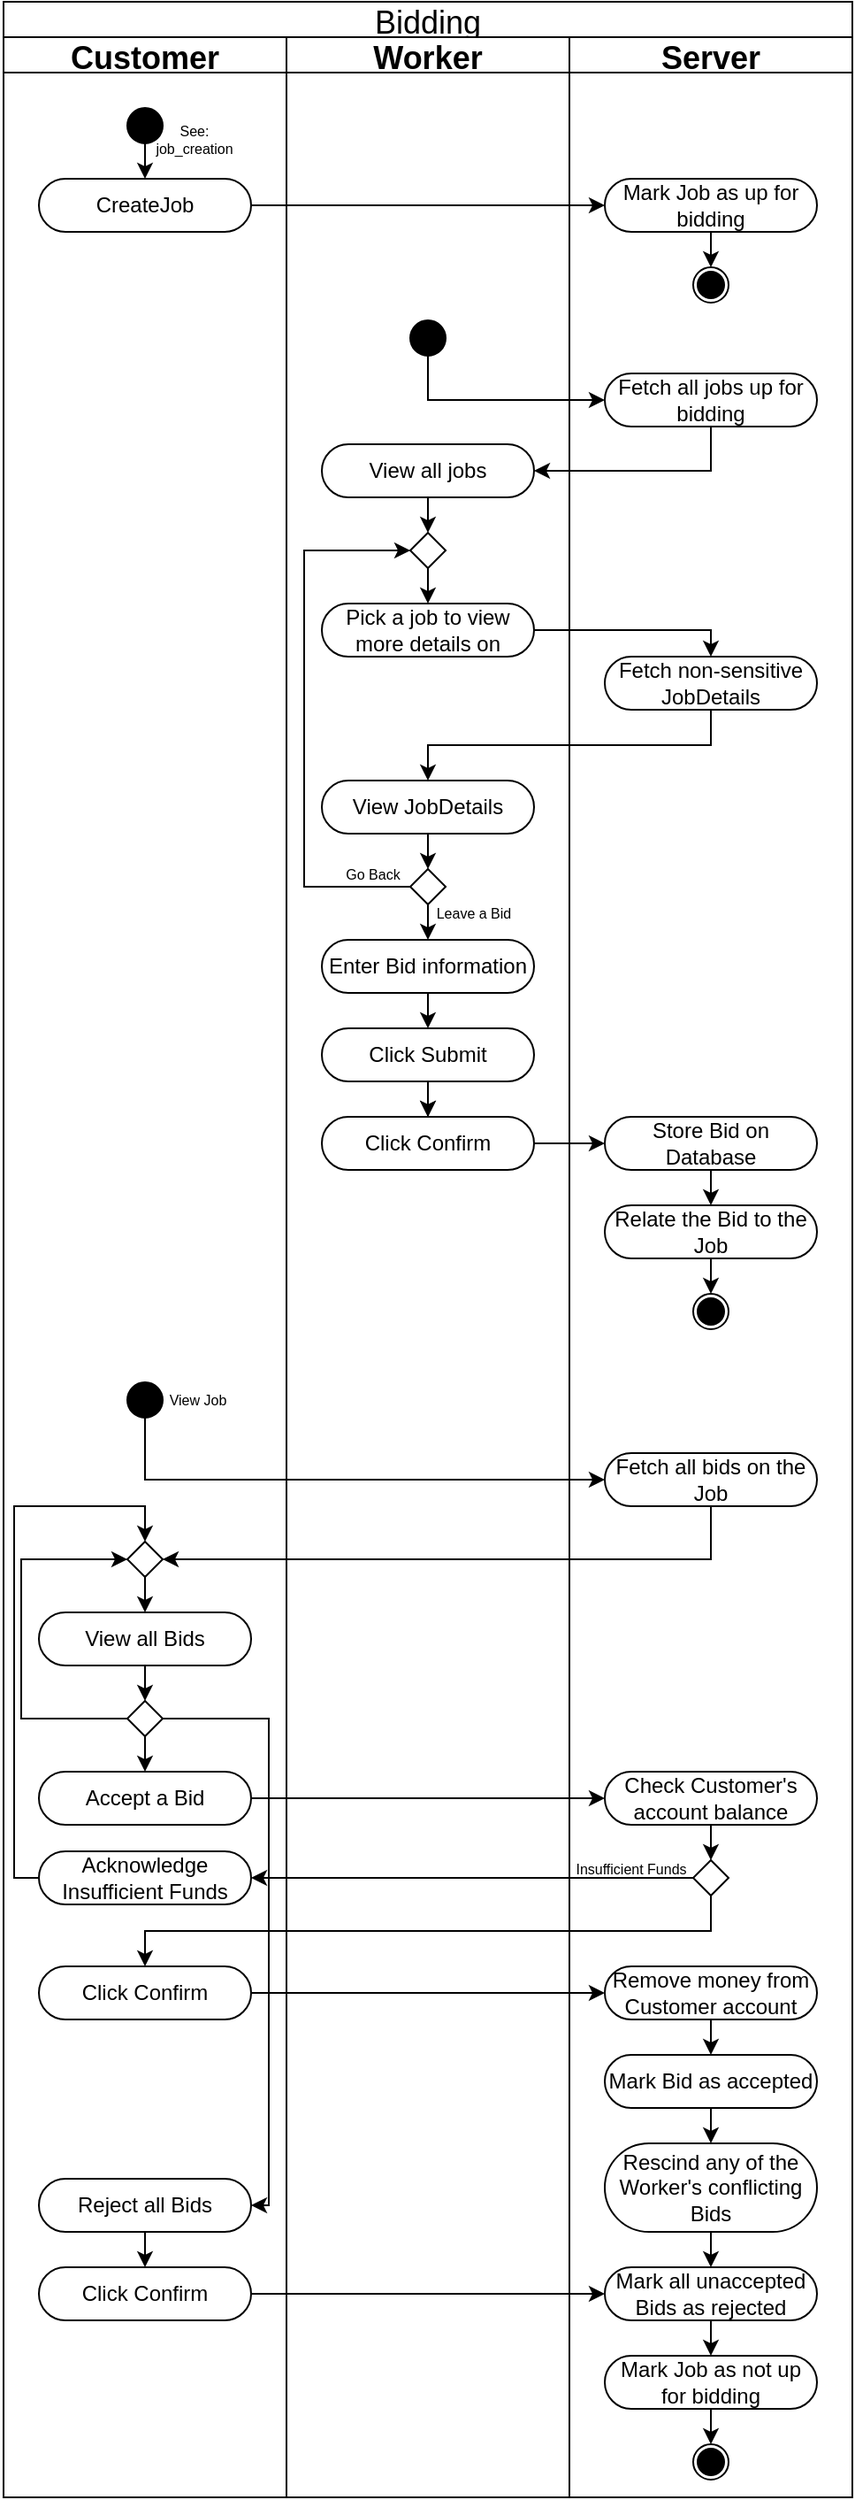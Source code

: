 <mxfile version="16.4.0" type="device"><diagram id="_SLtAi79VqK4mdnjfgfI" name="Page-1"><mxGraphModel dx="958" dy="787" grid="1" gridSize="10" guides="1" tooltips="1" connect="1" arrows="1" fold="1" page="1" pageScale="1" pageWidth="850" pageHeight="1100" math="0" shadow="0"><root><mxCell id="0"/><mxCell id="1" parent="0"/><mxCell id="pZFodb_khQueeRcYUHfo-1" value="Bidding" style="swimlane;childLayout=stackLayout;resizeParent=1;resizeParentMax=0;startSize=20;fontSize=18;fontStyle=0" parent="1" vertex="1"><mxGeometry x="50" y="130" width="480" height="1410" as="geometry"/></mxCell><mxCell id="pZFodb_khQueeRcYUHfo-2" value="Customer" style="swimlane;startSize=20;fontSize=18;" parent="pZFodb_khQueeRcYUHfo-1" vertex="1"><mxGeometry y="20" width="160" height="1390" as="geometry"/></mxCell><mxCell id="pZFodb_khQueeRcYUHfo-7" style="edgeStyle=orthogonalEdgeStyle;rounded=0;orthogonalLoop=1;jettySize=auto;html=1;exitX=0.5;exitY=1;exitDx=0;exitDy=0;entryX=0.5;entryY=0;entryDx=0;entryDy=0;fontSize=18;" parent="pZFodb_khQueeRcYUHfo-2" source="pZFodb_khQueeRcYUHfo-5" target="pZFodb_khQueeRcYUHfo-6" edge="1"><mxGeometry relative="1" as="geometry"/></mxCell><mxCell id="pZFodb_khQueeRcYUHfo-5" value="" style="ellipse;whiteSpace=wrap;html=1;aspect=fixed;fillColor=#000000;" parent="pZFodb_khQueeRcYUHfo-2" vertex="1"><mxGeometry x="70" y="40" width="20" height="20" as="geometry"/></mxCell><mxCell id="pZFodb_khQueeRcYUHfo-6" value="CreateJob" style="rounded=1;whiteSpace=wrap;html=1;fillColor=#FFFFFF;arcSize=50;" parent="pZFodb_khQueeRcYUHfo-2" vertex="1"><mxGeometry x="20" y="80" width="120" height="30" as="geometry"/></mxCell><mxCell id="pZFodb_khQueeRcYUHfo-63" value="See: job_creation" style="text;html=1;strokeColor=none;fillColor=none;align=center;verticalAlign=middle;whiteSpace=wrap;rounded=0;fontSize=8;" parent="pZFodb_khQueeRcYUHfo-2" vertex="1"><mxGeometry x="78" y="43" width="60" height="30" as="geometry"/></mxCell><mxCell id="pZFodb_khQueeRcYUHfo-62" value="" style="ellipse;whiteSpace=wrap;html=1;aspect=fixed;fillColor=#000000;" parent="pZFodb_khQueeRcYUHfo-2" vertex="1"><mxGeometry x="70" y="760" width="20" height="20" as="geometry"/></mxCell><mxCell id="pZFodb_khQueeRcYUHfo-77" style="edgeStyle=orthogonalEdgeStyle;rounded=0;orthogonalLoop=1;jettySize=auto;html=1;exitX=0.5;exitY=1;exitDx=0;exitDy=0;entryX=0.5;entryY=0;entryDx=0;entryDy=0;fontSize=8;" parent="pZFodb_khQueeRcYUHfo-2" source="pZFodb_khQueeRcYUHfo-70" target="pZFodb_khQueeRcYUHfo-75" edge="1"><mxGeometry relative="1" as="geometry"/></mxCell><mxCell id="pZFodb_khQueeRcYUHfo-70" value="" style="rhombus;whiteSpace=wrap;html=1;fontSize=18;fillColor=#FFFFFF;" parent="pZFodb_khQueeRcYUHfo-2" vertex="1"><mxGeometry x="70" y="850" width="20" height="20" as="geometry"/></mxCell><mxCell id="pZFodb_khQueeRcYUHfo-72" value="View Job" style="text;html=1;strokeColor=none;fillColor=none;align=center;verticalAlign=middle;whiteSpace=wrap;rounded=0;fontSize=8;" parent="pZFodb_khQueeRcYUHfo-2" vertex="1"><mxGeometry x="80" y="755" width="60" height="30" as="geometry"/></mxCell><mxCell id="pZFodb_khQueeRcYUHfo-75" value="View all Bids" style="rounded=1;whiteSpace=wrap;html=1;fillColor=#FFFFFF;arcSize=50;" parent="pZFodb_khQueeRcYUHfo-2" vertex="1"><mxGeometry x="20" y="890" width="120" height="30" as="geometry"/></mxCell><mxCell id="pZFodb_khQueeRcYUHfo-80" value="Reject all Bids" style="rounded=1;whiteSpace=wrap;html=1;fillColor=#FFFFFF;arcSize=50;" parent="pZFodb_khQueeRcYUHfo-2" vertex="1"><mxGeometry x="20" y="1210" width="120" height="30" as="geometry"/></mxCell><mxCell id="pZFodb_khQueeRcYUHfo-3" value="Worker" style="swimlane;startSize=20;fontSize=18;" parent="pZFodb_khQueeRcYUHfo-1" vertex="1"><mxGeometry x="160" y="20" width="160" height="1390" as="geometry"/></mxCell><mxCell id="pZFodb_khQueeRcYUHfo-17" value="" style="ellipse;whiteSpace=wrap;html=1;aspect=fixed;fillColor=#000000;" parent="pZFodb_khQueeRcYUHfo-3" vertex="1"><mxGeometry x="70" y="160" width="20" height="20" as="geometry"/></mxCell><mxCell id="pZFodb_khQueeRcYUHfo-28" style="edgeStyle=orthogonalEdgeStyle;rounded=0;orthogonalLoop=1;jettySize=auto;html=1;exitX=0.5;exitY=1;exitDx=0;exitDy=0;entryX=0.5;entryY=0;entryDx=0;entryDy=0;fontSize=18;" parent="pZFodb_khQueeRcYUHfo-3" source="pZFodb_khQueeRcYUHfo-22" target="pZFodb_khQueeRcYUHfo-27" edge="1"><mxGeometry relative="1" as="geometry"/></mxCell><mxCell id="pZFodb_khQueeRcYUHfo-22" value="View all jobs" style="rounded=1;whiteSpace=wrap;html=1;fillColor=#FFFFFF;arcSize=50;" parent="pZFodb_khQueeRcYUHfo-3" vertex="1"><mxGeometry x="20" y="230" width="120" height="30" as="geometry"/></mxCell><mxCell id="pZFodb_khQueeRcYUHfo-29" style="edgeStyle=orthogonalEdgeStyle;rounded=0;orthogonalLoop=1;jettySize=auto;html=1;exitX=0.5;exitY=1;exitDx=0;exitDy=0;entryX=0.5;entryY=0;entryDx=0;entryDy=0;fontSize=18;" parent="pZFodb_khQueeRcYUHfo-3" source="pZFodb_khQueeRcYUHfo-27" target="pZFodb_khQueeRcYUHfo-26" edge="1"><mxGeometry relative="1" as="geometry"/></mxCell><mxCell id="pZFodb_khQueeRcYUHfo-27" value="" style="rhombus;whiteSpace=wrap;html=1;fontSize=18;fillColor=#FFFFFF;" parent="pZFodb_khQueeRcYUHfo-3" vertex="1"><mxGeometry x="70" y="280" width="20" height="20" as="geometry"/></mxCell><mxCell id="pZFodb_khQueeRcYUHfo-26" value="Pick a job to view more details on" style="rounded=1;whiteSpace=wrap;html=1;fillColor=#FFFFFF;arcSize=50;" parent="pZFodb_khQueeRcYUHfo-3" vertex="1"><mxGeometry x="20" y="320" width="120" height="30" as="geometry"/></mxCell><mxCell id="pZFodb_khQueeRcYUHfo-42" value="Enter Bid information" style="rounded=1;whiteSpace=wrap;html=1;fillColor=#FFFFFF;arcSize=50;" parent="pZFodb_khQueeRcYUHfo-3" vertex="1"><mxGeometry x="20" y="510" width="120" height="30" as="geometry"/></mxCell><mxCell id="pZFodb_khQueeRcYUHfo-46" value="Leave a Bid" style="text;html=1;strokeColor=none;fillColor=none;align=center;verticalAlign=middle;whiteSpace=wrap;rounded=0;fontSize=8;" parent="pZFodb_khQueeRcYUHfo-3" vertex="1"><mxGeometry x="76" y="480" width="60" height="30" as="geometry"/></mxCell><mxCell id="pZFodb_khQueeRcYUHfo-4" value="Server" style="swimlane;startSize=20;fontSize=18;" parent="pZFodb_khQueeRcYUHfo-1" vertex="1"><mxGeometry x="320" y="20" width="160" height="1390" as="geometry"/></mxCell><mxCell id="pZFodb_khQueeRcYUHfo-15" value="Mark Job as up for bidding" style="rounded=1;whiteSpace=wrap;html=1;fillColor=#FFFFFF;arcSize=50;" parent="pZFodb_khQueeRcYUHfo-4" vertex="1"><mxGeometry x="20" y="80" width="120" height="30" as="geometry"/></mxCell><mxCell id="pZFodb_khQueeRcYUHfo-18" value="Fetch all jobs up for bidding" style="rounded=1;whiteSpace=wrap;html=1;fillColor=#FFFFFF;arcSize=50;" parent="pZFodb_khQueeRcYUHfo-4" vertex="1"><mxGeometry x="20" y="190" width="120" height="30" as="geometry"/></mxCell><mxCell id="pZFodb_khQueeRcYUHfo-35" value="Fetch non-sensitive JobDetails" style="rounded=1;whiteSpace=wrap;html=1;fillColor=#FFFFFF;arcSize=50;" parent="pZFodb_khQueeRcYUHfo-4" vertex="1"><mxGeometry x="20" y="350" width="120" height="30" as="geometry"/></mxCell><mxCell id="pZFodb_khQueeRcYUHfo-52" value="Store Bid on Database" style="rounded=1;whiteSpace=wrap;html=1;fillColor=#FFFFFF;arcSize=50;" parent="pZFodb_khQueeRcYUHfo-4" vertex="1"><mxGeometry x="20" y="610" width="120" height="30" as="geometry"/></mxCell><mxCell id="pZFodb_khQueeRcYUHfo-68" value="Fetch all bids on the Job" style="rounded=1;whiteSpace=wrap;html=1;fillColor=#FFFFFF;arcSize=50;" parent="pZFodb_khQueeRcYUHfo-4" vertex="1"><mxGeometry x="20" y="800" width="120" height="30" as="geometry"/></mxCell><mxCell id="pZFodb_khQueeRcYUHfo-91" value="" style="rhombus;whiteSpace=wrap;html=1;fontSize=18;fillColor=#FFFFFF;" parent="pZFodb_khQueeRcYUHfo-4" vertex="1"><mxGeometry x="70" y="1030" width="20" height="20" as="geometry"/></mxCell><mxCell id="fCHww71OU1-rWZyPSjRY-1" value="" style="ellipse;whiteSpace=wrap;html=1;aspect=fixed;fontSize=18;fillColor=#FFFFFF;" vertex="1" parent="pZFodb_khQueeRcYUHfo-4"><mxGeometry x="70" y="1360" width="20" height="20" as="geometry"/></mxCell><mxCell id="fCHww71OU1-rWZyPSjRY-2" value="" style="ellipse;whiteSpace=wrap;html=1;aspect=fixed;fontSize=18;fillColor=#000000;strokeWidth=6;" vertex="1" parent="pZFodb_khQueeRcYUHfo-4"><mxGeometry x="75" y="1365" width="10" height="10" as="geometry"/></mxCell><mxCell id="pZFodb_khQueeRcYUHfo-16" style="edgeStyle=orthogonalEdgeStyle;rounded=0;orthogonalLoop=1;jettySize=auto;html=1;exitX=1;exitY=0.5;exitDx=0;exitDy=0;entryX=0;entryY=0.5;entryDx=0;entryDy=0;fontSize=18;" parent="pZFodb_khQueeRcYUHfo-1" source="pZFodb_khQueeRcYUHfo-6" target="pZFodb_khQueeRcYUHfo-15" edge="1"><mxGeometry relative="1" as="geometry"/></mxCell><mxCell id="pZFodb_khQueeRcYUHfo-19" style="edgeStyle=orthogonalEdgeStyle;rounded=0;orthogonalLoop=1;jettySize=auto;html=1;exitX=0.5;exitY=1;exitDx=0;exitDy=0;entryX=0;entryY=0.5;entryDx=0;entryDy=0;fontSize=18;" parent="pZFodb_khQueeRcYUHfo-1" source="pZFodb_khQueeRcYUHfo-17" target="pZFodb_khQueeRcYUHfo-18" edge="1"><mxGeometry relative="1" as="geometry"/></mxCell><mxCell id="pZFodb_khQueeRcYUHfo-21" style="edgeStyle=orthogonalEdgeStyle;rounded=0;orthogonalLoop=1;jettySize=auto;html=1;exitX=0.5;exitY=1;exitDx=0;exitDy=0;fontSize=18;entryX=1;entryY=0.5;entryDx=0;entryDy=0;" parent="pZFodb_khQueeRcYUHfo-1" source="pZFodb_khQueeRcYUHfo-18" target="pZFodb_khQueeRcYUHfo-22" edge="1"><mxGeometry relative="1" as="geometry"><mxPoint x="340" y="260" as="targetPoint"/></mxGeometry></mxCell><mxCell id="pZFodb_khQueeRcYUHfo-37" style="edgeStyle=orthogonalEdgeStyle;rounded=0;orthogonalLoop=1;jettySize=auto;html=1;exitX=1;exitY=0.5;exitDx=0;exitDy=0;entryX=0.5;entryY=0;entryDx=0;entryDy=0;fontSize=18;" parent="pZFodb_khQueeRcYUHfo-1" source="pZFodb_khQueeRcYUHfo-26" target="pZFodb_khQueeRcYUHfo-35" edge="1"><mxGeometry relative="1" as="geometry"><Array as="points"><mxPoint x="400" y="355"/></Array></mxGeometry></mxCell><mxCell id="pZFodb_khQueeRcYUHfo-71" style="edgeStyle=orthogonalEdgeStyle;rounded=0;orthogonalLoop=1;jettySize=auto;html=1;exitX=0.5;exitY=1;exitDx=0;exitDy=0;entryX=1;entryY=0.5;entryDx=0;entryDy=0;fontSize=8;" parent="pZFodb_khQueeRcYUHfo-1" source="pZFodb_khQueeRcYUHfo-68" target="pZFodb_khQueeRcYUHfo-70" edge="1"><mxGeometry relative="1" as="geometry"/></mxCell><mxCell id="pZFodb_khQueeRcYUHfo-69" style="edgeStyle=orthogonalEdgeStyle;rounded=0;orthogonalLoop=1;jettySize=auto;html=1;exitX=0.5;exitY=1;exitDx=0;exitDy=0;entryX=0;entryY=0.5;entryDx=0;entryDy=0;fontSize=8;" parent="pZFodb_khQueeRcYUHfo-1" source="pZFodb_khQueeRcYUHfo-62" target="pZFodb_khQueeRcYUHfo-68" edge="1"><mxGeometry relative="1" as="geometry"><mxPoint x="140" y="835" as="sourcePoint"/></mxGeometry></mxCell><mxCell id="pZFodb_khQueeRcYUHfo-32" style="edgeStyle=orthogonalEdgeStyle;rounded=0;orthogonalLoop=1;jettySize=auto;html=1;exitX=0;exitY=0.5;exitDx=0;exitDy=0;entryX=0;entryY=0.5;entryDx=0;entryDy=0;fontSize=18;" parent="1" source="pZFodb_khQueeRcYUHfo-30" target="pZFodb_khQueeRcYUHfo-27" edge="1"><mxGeometry relative="1" as="geometry"><Array as="points"><mxPoint x="220" y="630"/><mxPoint x="220" y="440"/></Array></mxGeometry></mxCell><mxCell id="pZFodb_khQueeRcYUHfo-45" style="edgeStyle=orthogonalEdgeStyle;rounded=0;orthogonalLoop=1;jettySize=auto;html=1;exitX=0.5;exitY=1;exitDx=0;exitDy=0;entryX=0.5;entryY=0;entryDx=0;entryDy=0;fontSize=12;" parent="1" source="pZFodb_khQueeRcYUHfo-30" target="pZFodb_khQueeRcYUHfo-42" edge="1"><mxGeometry relative="1" as="geometry"/></mxCell><mxCell id="pZFodb_khQueeRcYUHfo-30" value="" style="rhombus;whiteSpace=wrap;html=1;fontSize=18;fillColor=#FFFFFF;" parent="1" vertex="1"><mxGeometry x="280" y="620" width="20" height="20" as="geometry"/></mxCell><mxCell id="pZFodb_khQueeRcYUHfo-34" style="edgeStyle=orthogonalEdgeStyle;rounded=0;orthogonalLoop=1;jettySize=auto;html=1;exitX=0.5;exitY=1;exitDx=0;exitDy=0;entryX=0.5;entryY=0;entryDx=0;entryDy=0;fontSize=18;" parent="1" source="pZFodb_khQueeRcYUHfo-33" target="pZFodb_khQueeRcYUHfo-30" edge="1"><mxGeometry relative="1" as="geometry"/></mxCell><mxCell id="pZFodb_khQueeRcYUHfo-33" value="View JobDetails" style="rounded=1;whiteSpace=wrap;html=1;fillColor=#FFFFFF;arcSize=50;" parent="1" vertex="1"><mxGeometry x="230" y="570" width="120" height="30" as="geometry"/></mxCell><mxCell id="pZFodb_khQueeRcYUHfo-47" value="Go Back" style="text;html=1;strokeColor=none;fillColor=none;align=center;verticalAlign=middle;whiteSpace=wrap;rounded=0;fontSize=8;" parent="1" vertex="1"><mxGeometry x="229" y="608" width="60" height="30" as="geometry"/></mxCell><mxCell id="pZFodb_khQueeRcYUHfo-51" style="edgeStyle=orthogonalEdgeStyle;rounded=0;orthogonalLoop=1;jettySize=auto;html=1;exitX=0.5;exitY=1;exitDx=0;exitDy=0;entryX=0.5;entryY=0;entryDx=0;entryDy=0;fontSize=8;" parent="1" source="pZFodb_khQueeRcYUHfo-48" target="pZFodb_khQueeRcYUHfo-50" edge="1"><mxGeometry relative="1" as="geometry"/></mxCell><mxCell id="pZFodb_khQueeRcYUHfo-74" value="" style="edgeStyle=orthogonalEdgeStyle;rounded=0;orthogonalLoop=1;jettySize=auto;html=1;fontSize=8;" parent="1" source="pZFodb_khQueeRcYUHfo-48" target="pZFodb_khQueeRcYUHfo-50" edge="1"><mxGeometry relative="1" as="geometry"/></mxCell><mxCell id="pZFodb_khQueeRcYUHfo-48" value="Click Submit" style="rounded=1;whiteSpace=wrap;html=1;fillColor=#FFFFFF;arcSize=50;" parent="1" vertex="1"><mxGeometry x="230" y="710" width="120" height="30" as="geometry"/></mxCell><mxCell id="pZFodb_khQueeRcYUHfo-49" style="edgeStyle=orthogonalEdgeStyle;rounded=0;orthogonalLoop=1;jettySize=auto;html=1;exitX=0.5;exitY=1;exitDx=0;exitDy=0;entryX=0.5;entryY=0;entryDx=0;entryDy=0;fontSize=8;" parent="1" source="pZFodb_khQueeRcYUHfo-42" target="pZFodb_khQueeRcYUHfo-48" edge="1"><mxGeometry relative="1" as="geometry"/></mxCell><mxCell id="pZFodb_khQueeRcYUHfo-54" style="edgeStyle=orthogonalEdgeStyle;rounded=0;orthogonalLoop=1;jettySize=auto;html=1;exitX=1;exitY=0.5;exitDx=0;exitDy=0;entryX=0;entryY=0.5;entryDx=0;entryDy=0;fontSize=8;" parent="1" source="pZFodb_khQueeRcYUHfo-50" target="pZFodb_khQueeRcYUHfo-52" edge="1"><mxGeometry relative="1" as="geometry"/></mxCell><mxCell id="pZFodb_khQueeRcYUHfo-50" value="Click Confirm" style="rounded=1;whiteSpace=wrap;html=1;fillColor=#FFFFFF;arcSize=50;" parent="1" vertex="1"><mxGeometry x="230" y="760" width="120" height="30" as="geometry"/></mxCell><mxCell id="pZFodb_khQueeRcYUHfo-61" style="edgeStyle=orthogonalEdgeStyle;rounded=0;orthogonalLoop=1;jettySize=auto;html=1;exitX=0.5;exitY=1;exitDx=0;exitDy=0;entryX=0.5;entryY=0;entryDx=0;entryDy=0;fontSize=8;" parent="1" source="pZFodb_khQueeRcYUHfo-53" target="pZFodb_khQueeRcYUHfo-59" edge="1"><mxGeometry relative="1" as="geometry"/></mxCell><mxCell id="pZFodb_khQueeRcYUHfo-53" value="Relate the Bid to the Job" style="rounded=1;whiteSpace=wrap;html=1;fillColor=#FFFFFF;arcSize=50;" parent="1" vertex="1"><mxGeometry x="390" y="810" width="120" height="30" as="geometry"/></mxCell><mxCell id="pZFodb_khQueeRcYUHfo-55" style="edgeStyle=orthogonalEdgeStyle;rounded=0;orthogonalLoop=1;jettySize=auto;html=1;exitX=0.5;exitY=1;exitDx=0;exitDy=0;entryX=0.5;entryY=0;entryDx=0;entryDy=0;fontSize=8;" parent="1" source="pZFodb_khQueeRcYUHfo-52" target="pZFodb_khQueeRcYUHfo-53" edge="1"><mxGeometry relative="1" as="geometry"/></mxCell><mxCell id="pZFodb_khQueeRcYUHfo-56" value="" style="ellipse;whiteSpace=wrap;html=1;aspect=fixed;fontSize=18;fillColor=#FFFFFF;" parent="1" vertex="1"><mxGeometry x="440" y="280" width="20" height="20" as="geometry"/></mxCell><mxCell id="pZFodb_khQueeRcYUHfo-57" value="" style="ellipse;whiteSpace=wrap;html=1;aspect=fixed;fontSize=18;fillColor=#000000;strokeWidth=6;" parent="1" vertex="1"><mxGeometry x="445" y="285" width="10" height="10" as="geometry"/></mxCell><mxCell id="pZFodb_khQueeRcYUHfo-58" style="edgeStyle=orthogonalEdgeStyle;rounded=0;orthogonalLoop=1;jettySize=auto;html=1;exitX=0.5;exitY=1;exitDx=0;exitDy=0;entryX=0.5;entryY=0;entryDx=0;entryDy=0;fontSize=8;" parent="1" source="pZFodb_khQueeRcYUHfo-15" target="pZFodb_khQueeRcYUHfo-56" edge="1"><mxGeometry relative="1" as="geometry"/></mxCell><mxCell id="pZFodb_khQueeRcYUHfo-59" value="" style="ellipse;whiteSpace=wrap;html=1;aspect=fixed;fontSize=18;fillColor=#FFFFFF;" parent="1" vertex="1"><mxGeometry x="440" y="860" width="20" height="20" as="geometry"/></mxCell><mxCell id="pZFodb_khQueeRcYUHfo-60" value="" style="ellipse;whiteSpace=wrap;html=1;aspect=fixed;fontSize=18;fillColor=#000000;strokeWidth=6;" parent="1" vertex="1"><mxGeometry x="445" y="865" width="10" height="10" as="geometry"/></mxCell><mxCell id="pZFodb_khQueeRcYUHfo-82" style="edgeStyle=orthogonalEdgeStyle;rounded=0;orthogonalLoop=1;jettySize=auto;html=1;exitX=0;exitY=0.5;exitDx=0;exitDy=0;entryX=0;entryY=0.5;entryDx=0;entryDy=0;fontSize=8;" parent="1" source="pZFodb_khQueeRcYUHfo-78" target="pZFodb_khQueeRcYUHfo-70" edge="1"><mxGeometry relative="1" as="geometry"><Array as="points"><mxPoint x="60" y="1100"/><mxPoint x="60" y="1010"/></Array></mxGeometry></mxCell><mxCell id="pZFodb_khQueeRcYUHfo-83" style="edgeStyle=orthogonalEdgeStyle;rounded=0;orthogonalLoop=1;jettySize=auto;html=1;exitX=0.5;exitY=1;exitDx=0;exitDy=0;entryX=0.5;entryY=0;entryDx=0;entryDy=0;fontSize=8;" parent="1" source="pZFodb_khQueeRcYUHfo-78" target="pZFodb_khQueeRcYUHfo-81" edge="1"><mxGeometry relative="1" as="geometry"/></mxCell><mxCell id="pZFodb_khQueeRcYUHfo-84" style="edgeStyle=orthogonalEdgeStyle;rounded=0;orthogonalLoop=1;jettySize=auto;html=1;exitX=1;exitY=0.5;exitDx=0;exitDy=0;entryX=1;entryY=0.5;entryDx=0;entryDy=0;fontSize=8;" parent="1" source="pZFodb_khQueeRcYUHfo-78" target="pZFodb_khQueeRcYUHfo-80" edge="1"><mxGeometry relative="1" as="geometry"><Array as="points"><mxPoint x="200" y="1100"/><mxPoint x="200" y="1375"/></Array></mxGeometry></mxCell><mxCell id="pZFodb_khQueeRcYUHfo-78" value="" style="rhombus;whiteSpace=wrap;html=1;fontSize=18;fillColor=#FFFFFF;" parent="1" vertex="1"><mxGeometry x="120" y="1090" width="20" height="20" as="geometry"/></mxCell><mxCell id="pZFodb_khQueeRcYUHfo-79" style="edgeStyle=orthogonalEdgeStyle;rounded=0;orthogonalLoop=1;jettySize=auto;html=1;exitX=0.5;exitY=1;exitDx=0;exitDy=0;entryX=0.5;entryY=0;entryDx=0;entryDy=0;fontSize=8;" parent="1" source="pZFodb_khQueeRcYUHfo-75" target="pZFodb_khQueeRcYUHfo-78" edge="1"><mxGeometry relative="1" as="geometry"/></mxCell><mxCell id="pZFodb_khQueeRcYUHfo-89" style="edgeStyle=orthogonalEdgeStyle;rounded=0;orthogonalLoop=1;jettySize=auto;html=1;exitX=1;exitY=0.5;exitDx=0;exitDy=0;fontSize=8;entryX=0;entryY=0.5;entryDx=0;entryDy=0;" parent="1" source="pZFodb_khQueeRcYUHfo-81" target="pZFodb_khQueeRcYUHfo-90" edge="1"><mxGeometry relative="1" as="geometry"><mxPoint x="330" y="1145" as="targetPoint"/></mxGeometry></mxCell><mxCell id="pZFodb_khQueeRcYUHfo-81" value="Accept a Bid" style="rounded=1;whiteSpace=wrap;html=1;fillColor=#FFFFFF;arcSize=50;" parent="1" vertex="1"><mxGeometry x="70" y="1130" width="120" height="30" as="geometry"/></mxCell><mxCell id="pZFodb_khQueeRcYUHfo-103" style="edgeStyle=orthogonalEdgeStyle;rounded=0;orthogonalLoop=1;jettySize=auto;html=1;exitX=1;exitY=0.5;exitDx=0;exitDy=0;entryX=0;entryY=0.5;entryDx=0;entryDy=0;fontSize=8;" parent="1" source="pZFodb_khQueeRcYUHfo-85" target="pZFodb_khQueeRcYUHfo-102" edge="1"><mxGeometry relative="1" as="geometry"/></mxCell><mxCell id="pZFodb_khQueeRcYUHfo-85" value="Click Confirm" style="rounded=1;whiteSpace=wrap;html=1;fillColor=#FFFFFF;arcSize=50;" parent="1" vertex="1"><mxGeometry x="70" y="1240" width="120" height="30" as="geometry"/></mxCell><mxCell id="pZFodb_khQueeRcYUHfo-113" style="edgeStyle=orthogonalEdgeStyle;rounded=0;orthogonalLoop=1;jettySize=auto;html=1;exitX=0.5;exitY=1;exitDx=0;exitDy=0;entryX=0.5;entryY=0;entryDx=0;entryDy=0;fontSize=8;" parent="1" source="pZFodb_khQueeRcYUHfo-87" target="pZFodb_khQueeRcYUHfo-112" edge="1"><mxGeometry relative="1" as="geometry"/></mxCell><mxCell id="pZFodb_khQueeRcYUHfo-87" value="Mark Bid as accepted" style="rounded=1;whiteSpace=wrap;html=1;fillColor=#FFFFFF;arcSize=50;" parent="1" vertex="1"><mxGeometry x="390" y="1290" width="120" height="30" as="geometry"/></mxCell><mxCell id="pZFodb_khQueeRcYUHfo-92" style="edgeStyle=orthogonalEdgeStyle;rounded=0;orthogonalLoop=1;jettySize=auto;html=1;exitX=0.5;exitY=1;exitDx=0;exitDy=0;entryX=0.5;entryY=0;entryDx=0;entryDy=0;fontSize=8;" parent="1" source="pZFodb_khQueeRcYUHfo-90" target="pZFodb_khQueeRcYUHfo-91" edge="1"><mxGeometry relative="1" as="geometry"/></mxCell><mxCell id="pZFodb_khQueeRcYUHfo-90" value="Check Customer's account balance" style="rounded=1;whiteSpace=wrap;html=1;fillColor=#FFFFFF;arcSize=50;" parent="1" vertex="1"><mxGeometry x="390" y="1130" width="120" height="30" as="geometry"/></mxCell><mxCell id="pZFodb_khQueeRcYUHfo-95" style="edgeStyle=orthogonalEdgeStyle;rounded=0;orthogonalLoop=1;jettySize=auto;html=1;exitX=0;exitY=0.5;exitDx=0;exitDy=0;entryX=0.5;entryY=0;entryDx=0;entryDy=0;fontSize=8;entryPerimeter=0;" parent="1" source="pZFodb_khQueeRcYUHfo-93" target="pZFodb_khQueeRcYUHfo-70" edge="1"><mxGeometry relative="1" as="geometry"><mxPoint x="66" y="1190" as="sourcePoint"/><mxPoint x="126" y="1000" as="targetPoint"/><Array as="points"><mxPoint x="56" y="1190"/><mxPoint x="56" y="980"/><mxPoint x="130" y="980"/></Array></mxGeometry></mxCell><mxCell id="pZFodb_khQueeRcYUHfo-93" value="Acknowledge Insufficient Funds" style="rounded=1;whiteSpace=wrap;html=1;fillColor=#FFFFFF;arcSize=50;" parent="1" vertex="1"><mxGeometry x="70" y="1175" width="120" height="30" as="geometry"/></mxCell><mxCell id="pZFodb_khQueeRcYUHfo-94" style="edgeStyle=orthogonalEdgeStyle;rounded=0;orthogonalLoop=1;jettySize=auto;html=1;exitX=0;exitY=0.5;exitDx=0;exitDy=0;entryX=1;entryY=0.5;entryDx=0;entryDy=0;fontSize=8;" parent="1" source="pZFodb_khQueeRcYUHfo-91" target="pZFodb_khQueeRcYUHfo-93" edge="1"><mxGeometry relative="1" as="geometry"/></mxCell><mxCell id="pZFodb_khQueeRcYUHfo-96" style="edgeStyle=orthogonalEdgeStyle;rounded=0;orthogonalLoop=1;jettySize=auto;html=1;exitX=0.5;exitY=1;exitDx=0;exitDy=0;entryX=0.5;entryY=0;entryDx=0;entryDy=0;fontSize=8;" parent="1" source="pZFodb_khQueeRcYUHfo-91" target="pZFodb_khQueeRcYUHfo-85" edge="1"><mxGeometry relative="1" as="geometry"/></mxCell><mxCell id="pZFodb_khQueeRcYUHfo-98" value="Insufficient Funds" style="text;html=1;strokeColor=none;fillColor=none;align=center;verticalAlign=middle;whiteSpace=wrap;rounded=0;fontSize=8;" parent="1" vertex="1"><mxGeometry x="360" y="1170" width="90" height="30" as="geometry"/></mxCell><mxCell id="pZFodb_khQueeRcYUHfo-106" style="edgeStyle=orthogonalEdgeStyle;rounded=0;orthogonalLoop=1;jettySize=auto;html=1;exitX=0.5;exitY=1;exitDx=0;exitDy=0;entryX=0.5;entryY=0;entryDx=0;entryDy=0;fontSize=8;" parent="1" source="pZFodb_khQueeRcYUHfo-100" target="pZFodb_khQueeRcYUHfo-101" edge="1"><mxGeometry relative="1" as="geometry"/></mxCell><mxCell id="pZFodb_khQueeRcYUHfo-100" value="Mark all unaccepted Bids as rejected" style="rounded=1;whiteSpace=wrap;html=1;fillColor=#FFFFFF;arcSize=50;" parent="1" vertex="1"><mxGeometry x="390" y="1410" width="120" height="30" as="geometry"/></mxCell><mxCell id="fCHww71OU1-rWZyPSjRY-3" style="edgeStyle=orthogonalEdgeStyle;rounded=0;orthogonalLoop=1;jettySize=auto;html=1;exitX=0.5;exitY=1;exitDx=0;exitDy=0;entryX=0.5;entryY=0;entryDx=0;entryDy=0;" edge="1" parent="1" source="pZFodb_khQueeRcYUHfo-101" target="fCHww71OU1-rWZyPSjRY-1"><mxGeometry relative="1" as="geometry"/></mxCell><mxCell id="pZFodb_khQueeRcYUHfo-101" value="Mark Job as not up for bidding" style="rounded=1;whiteSpace=wrap;html=1;fillColor=#FFFFFF;arcSize=50;" parent="1" vertex="1"><mxGeometry x="390" y="1460" width="120" height="30" as="geometry"/></mxCell><mxCell id="pZFodb_khQueeRcYUHfo-104" style="edgeStyle=orthogonalEdgeStyle;rounded=0;orthogonalLoop=1;jettySize=auto;html=1;exitX=0.5;exitY=1;exitDx=0;exitDy=0;entryX=0.5;entryY=0;entryDx=0;entryDy=0;fontSize=8;" parent="1" source="pZFodb_khQueeRcYUHfo-102" target="pZFodb_khQueeRcYUHfo-87" edge="1"><mxGeometry relative="1" as="geometry"/></mxCell><mxCell id="pZFodb_khQueeRcYUHfo-102" value="Remove money from Customer account" style="rounded=1;whiteSpace=wrap;html=1;fillColor=#FFFFFF;arcSize=50;" parent="1" vertex="1"><mxGeometry x="390" y="1240" width="120" height="30" as="geometry"/></mxCell><mxCell id="pZFodb_khQueeRcYUHfo-111" style="edgeStyle=orthogonalEdgeStyle;rounded=0;orthogonalLoop=1;jettySize=auto;html=1;exitX=1;exitY=0.5;exitDx=0;exitDy=0;entryX=0;entryY=0.5;entryDx=0;entryDy=0;fontSize=8;" parent="1" source="pZFodb_khQueeRcYUHfo-109" target="pZFodb_khQueeRcYUHfo-100" edge="1"><mxGeometry relative="1" as="geometry"/></mxCell><mxCell id="pZFodb_khQueeRcYUHfo-109" value="Click Confirm" style="rounded=1;whiteSpace=wrap;html=1;fillColor=#FFFFFF;arcSize=50;" parent="1" vertex="1"><mxGeometry x="70" y="1410" width="120" height="30" as="geometry"/></mxCell><mxCell id="pZFodb_khQueeRcYUHfo-110" style="edgeStyle=orthogonalEdgeStyle;rounded=0;orthogonalLoop=1;jettySize=auto;html=1;exitX=0.5;exitY=1;exitDx=0;exitDy=0;entryX=0.5;entryY=0;entryDx=0;entryDy=0;fontSize=8;" parent="1" source="pZFodb_khQueeRcYUHfo-80" target="pZFodb_khQueeRcYUHfo-109" edge="1"><mxGeometry relative="1" as="geometry"/></mxCell><mxCell id="pZFodb_khQueeRcYUHfo-114" style="edgeStyle=orthogonalEdgeStyle;rounded=0;orthogonalLoop=1;jettySize=auto;html=1;exitX=0.5;exitY=1;exitDx=0;exitDy=0;entryX=0.5;entryY=0;entryDx=0;entryDy=0;fontSize=8;" parent="1" source="pZFodb_khQueeRcYUHfo-112" target="pZFodb_khQueeRcYUHfo-100" edge="1"><mxGeometry relative="1" as="geometry"/></mxCell><mxCell id="pZFodb_khQueeRcYUHfo-112" value="Rescind any of the Worker's conflicting Bids" style="rounded=1;whiteSpace=wrap;html=1;fillColor=#FFFFFF;arcSize=50;" parent="1" vertex="1"><mxGeometry x="390" y="1340" width="120" height="50" as="geometry"/></mxCell><mxCell id="pZFodb_khQueeRcYUHfo-115" style="edgeStyle=orthogonalEdgeStyle;rounded=0;orthogonalLoop=1;jettySize=auto;html=1;exitX=0.5;exitY=1;exitDx=0;exitDy=0;entryX=0.5;entryY=0;entryDx=0;entryDy=0;fontSize=8;" parent="1" source="pZFodb_khQueeRcYUHfo-35" target="pZFodb_khQueeRcYUHfo-33" edge="1"><mxGeometry relative="1" as="geometry"/></mxCell></root></mxGraphModel></diagram></mxfile>
